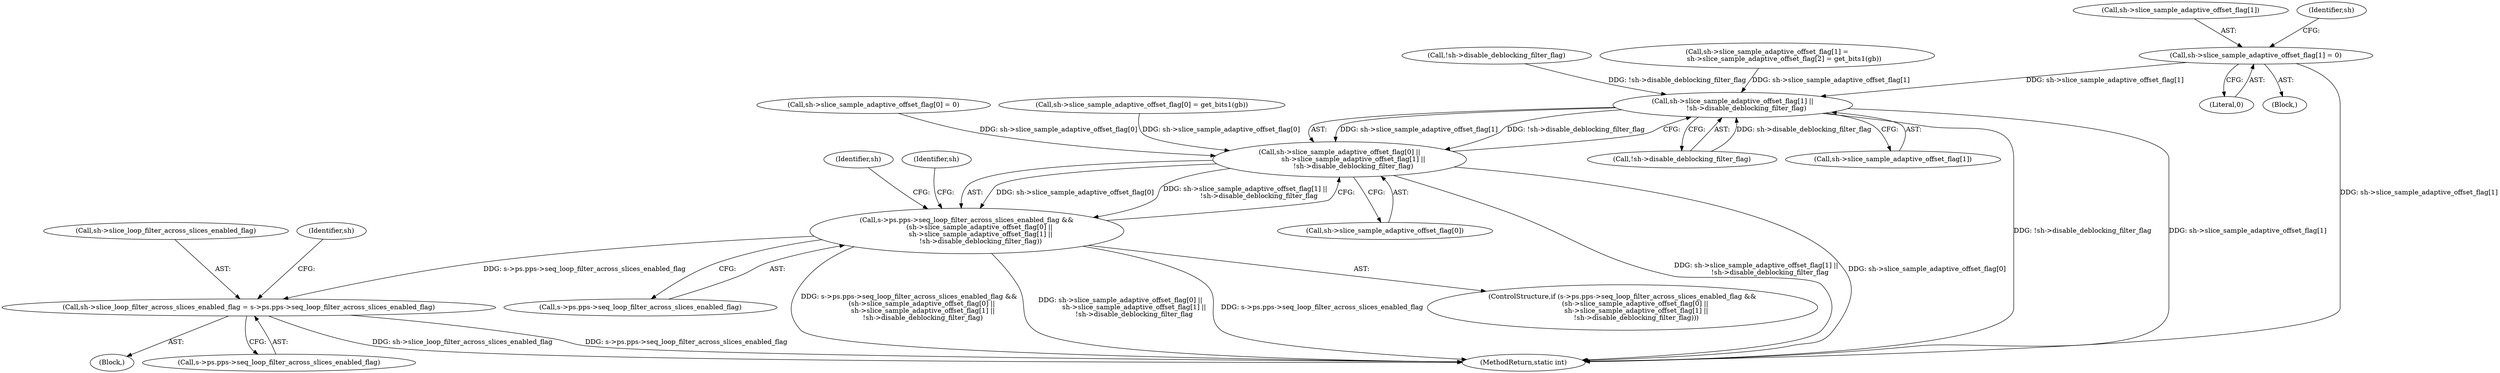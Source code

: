 digraph "0_FFmpeg_54655623a82632e7624714d7b2a3e039dc5faa7e_0@array" {
"1001076" [label="(Call,sh->slice_sample_adaptive_offset_flag[1] = 0)"];
"1001738" [label="(Call,sh->slice_sample_adaptive_offset_flag[1] ||\n             !sh->disable_deblocking_filter_flag)"];
"1001732" [label="(Call,sh->slice_sample_adaptive_offset_flag[0] ||\n             sh->slice_sample_adaptive_offset_flag[1] ||\n             !sh->disable_deblocking_filter_flag)"];
"1001724" [label="(Call,s->ps.pps->seq_loop_filter_across_slices_enabled_flag &&\n            (sh->slice_sample_adaptive_offset_flag[0] ||\n             sh->slice_sample_adaptive_offset_flag[1] ||\n             !sh->disable_deblocking_filter_flag))"];
"1001757" [label="(Call,sh->slice_loop_filter_across_slices_enabled_flag = s->ps.pps->seq_loop_filter_across_slices_enabled_flag)"];
"1001724" [label="(Call,s->ps.pps->seq_loop_filter_across_slices_enabled_flag &&\n            (sh->slice_sample_adaptive_offset_flag[0] ||\n             sh->slice_sample_adaptive_offset_flag[1] ||\n             !sh->disable_deblocking_filter_flag))"];
"1001732" [label="(Call,sh->slice_sample_adaptive_offset_flag[0] ||\n             sh->slice_sample_adaptive_offset_flag[1] ||\n             !sh->disable_deblocking_filter_flag)"];
"1001744" [label="(Call,!sh->disable_deblocking_filter_flag)"];
"1001082" [label="(Literal,0)"];
"1001733" [label="(Call,sh->slice_sample_adaptive_offset_flag[0])"];
"1001756" [label="(Block,)"];
"1001725" [label="(Call,s->ps.pps->seq_loop_filter_across_slices_enabled_flag)"];
"1001077" [label="(Call,sh->slice_sample_adaptive_offset_flag[1])"];
"1001751" [label="(Identifier,sh)"];
"1001613" [label="(Call,!sh->disable_deblocking_filter_flag)"];
"1001759" [label="(Identifier,sh)"];
"1001053" [label="(Call,sh->slice_sample_adaptive_offset_flag[1] =\n                sh->slice_sample_adaptive_offset_flag[2] = get_bits1(gb))"];
"1001068" [label="(Block,)"];
"1001757" [label="(Call,sh->slice_loop_filter_across_slices_enabled_flag = s->ps.pps->seq_loop_filter_across_slices_enabled_flag)"];
"1001738" [label="(Call,sh->slice_sample_adaptive_offset_flag[1] ||\n             !sh->disable_deblocking_filter_flag)"];
"1001076" [label="(Call,sh->slice_sample_adaptive_offset_flag[1] = 0)"];
"1001739" [label="(Call,sh->slice_sample_adaptive_offset_flag[1])"];
"1001069" [label="(Call,sh->slice_sample_adaptive_offset_flag[0] = 0)"];
"1001758" [label="(Call,sh->slice_loop_filter_across_slices_enabled_flag)"];
"1001036" [label="(Call,sh->slice_sample_adaptive_offset_flag[0] = get_bits1(gb))"];
"1002212" [label="(MethodReturn,static int)"];
"1001761" [label="(Call,s->ps.pps->seq_loop_filter_across_slices_enabled_flag)"];
"1001086" [label="(Identifier,sh)"];
"1001785" [label="(Identifier,sh)"];
"1001723" [label="(ControlStructure,if (s->ps.pps->seq_loop_filter_across_slices_enabled_flag &&\n            (sh->slice_sample_adaptive_offset_flag[0] ||\n             sh->slice_sample_adaptive_offset_flag[1] ||\n             !sh->disable_deblocking_filter_flag)))"];
"1001076" -> "1001068"  [label="AST: "];
"1001076" -> "1001082"  [label="CFG: "];
"1001077" -> "1001076"  [label="AST: "];
"1001082" -> "1001076"  [label="AST: "];
"1001086" -> "1001076"  [label="CFG: "];
"1001076" -> "1002212"  [label="DDG: sh->slice_sample_adaptive_offset_flag[1]"];
"1001076" -> "1001738"  [label="DDG: sh->slice_sample_adaptive_offset_flag[1]"];
"1001738" -> "1001732"  [label="AST: "];
"1001738" -> "1001739"  [label="CFG: "];
"1001738" -> "1001744"  [label="CFG: "];
"1001739" -> "1001738"  [label="AST: "];
"1001744" -> "1001738"  [label="AST: "];
"1001732" -> "1001738"  [label="CFG: "];
"1001738" -> "1002212"  [label="DDG: !sh->disable_deblocking_filter_flag"];
"1001738" -> "1002212"  [label="DDG: sh->slice_sample_adaptive_offset_flag[1]"];
"1001738" -> "1001732"  [label="DDG: sh->slice_sample_adaptive_offset_flag[1]"];
"1001738" -> "1001732"  [label="DDG: !sh->disable_deblocking_filter_flag"];
"1001053" -> "1001738"  [label="DDG: sh->slice_sample_adaptive_offset_flag[1]"];
"1001744" -> "1001738"  [label="DDG: sh->disable_deblocking_filter_flag"];
"1001613" -> "1001738"  [label="DDG: !sh->disable_deblocking_filter_flag"];
"1001732" -> "1001724"  [label="AST: "];
"1001732" -> "1001733"  [label="CFG: "];
"1001733" -> "1001732"  [label="AST: "];
"1001724" -> "1001732"  [label="CFG: "];
"1001732" -> "1002212"  [label="DDG: sh->slice_sample_adaptive_offset_flag[1] ||\n             !sh->disable_deblocking_filter_flag"];
"1001732" -> "1002212"  [label="DDG: sh->slice_sample_adaptive_offset_flag[0]"];
"1001732" -> "1001724"  [label="DDG: sh->slice_sample_adaptive_offset_flag[0]"];
"1001732" -> "1001724"  [label="DDG: sh->slice_sample_adaptive_offset_flag[1] ||\n             !sh->disable_deblocking_filter_flag"];
"1001036" -> "1001732"  [label="DDG: sh->slice_sample_adaptive_offset_flag[0]"];
"1001069" -> "1001732"  [label="DDG: sh->slice_sample_adaptive_offset_flag[0]"];
"1001724" -> "1001723"  [label="AST: "];
"1001724" -> "1001725"  [label="CFG: "];
"1001725" -> "1001724"  [label="AST: "];
"1001751" -> "1001724"  [label="CFG: "];
"1001759" -> "1001724"  [label="CFG: "];
"1001724" -> "1002212"  [label="DDG: s->ps.pps->seq_loop_filter_across_slices_enabled_flag &&\n            (sh->slice_sample_adaptive_offset_flag[0] ||\n             sh->slice_sample_adaptive_offset_flag[1] ||\n             !sh->disable_deblocking_filter_flag)"];
"1001724" -> "1002212"  [label="DDG: sh->slice_sample_adaptive_offset_flag[0] ||\n             sh->slice_sample_adaptive_offset_flag[1] ||\n             !sh->disable_deblocking_filter_flag"];
"1001724" -> "1002212"  [label="DDG: s->ps.pps->seq_loop_filter_across_slices_enabled_flag"];
"1001724" -> "1001757"  [label="DDG: s->ps.pps->seq_loop_filter_across_slices_enabled_flag"];
"1001757" -> "1001756"  [label="AST: "];
"1001757" -> "1001761"  [label="CFG: "];
"1001758" -> "1001757"  [label="AST: "];
"1001761" -> "1001757"  [label="AST: "];
"1001785" -> "1001757"  [label="CFG: "];
"1001757" -> "1002212"  [label="DDG: sh->slice_loop_filter_across_slices_enabled_flag"];
"1001757" -> "1002212"  [label="DDG: s->ps.pps->seq_loop_filter_across_slices_enabled_flag"];
}

